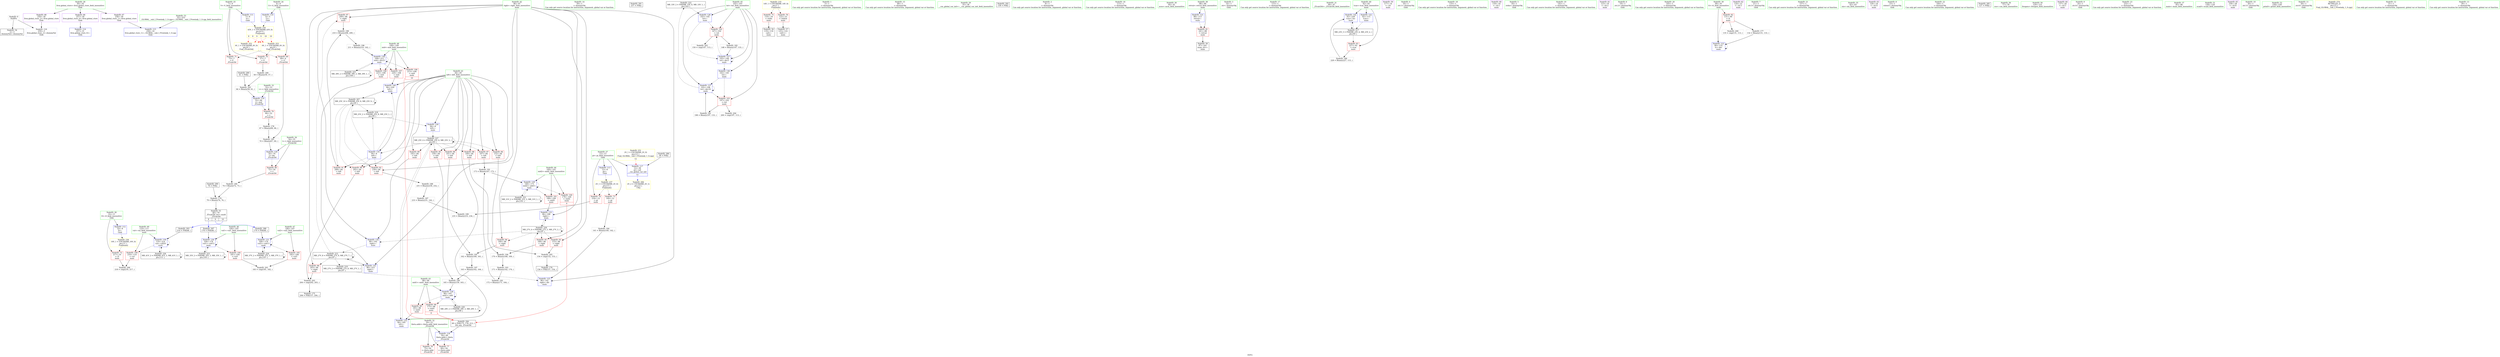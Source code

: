 digraph "SVFG" {
	label="SVFG";

	Node0x564058d00180 [shape=record,color=grey,label="{NodeID: 0\nNullPtr}"];
	Node0x564058d00180 -> Node0x564058d10260[style=solid];
	Node0x564058d00180 -> Node0x564058d146a0[style=solid];
	Node0x564058d18900 [shape=record,color=grey,label="{NodeID: 180\n74 = Binary(72, 73, )\n}"];
	Node0x564058d18900 -> Node0x564058d18780[style=solid];
	Node0x564058d0ed70 [shape=record,color=red,label="{NodeID: 97\n209\<--96\n\<--right\nmain\n}"];
	Node0x564058d0ed70 -> Node0x564058d12f00[style=solid];
	Node0x564058d0d190 [shape=record,color=green,label="{NodeID: 14\n59\<--1\n\<--dummyObj\nCan only get source location for instruction, argument, global var or function.}"];
	Node0x564058d12900 [shape=record,color=grey,label="{NodeID: 194\n170 = Binary(168, 169, )\n}"];
	Node0x564058d12900 -> Node0x564058d12780[style=solid];
	Node0x564058d0f900 [shape=record,color=blue,label="{NodeID: 111\n7\<--8\nV\<--\nGlob }"];
	Node0x564058d0f900 -> Node0x564058d2cd90[style=dashed];
	Node0x564058d0db70 [shape=record,color=green,label="{NodeID: 28\n30\<--34\nllvm.global_ctors\<--llvm.global_ctors_field_insensitive\nGlob }"];
	Node0x564058d0db70 -> Node0x564058d10c50[style=solid];
	Node0x564058d0db70 -> Node0x564058d10d50[style=solid];
	Node0x564058d0db70 -> Node0x564058d10e50[style=solid];
	Node0x564058d3c240 [shape=record,color=black,label="{NodeID: 291\n237 = PHI()\n}"];
	Node0x564058d14e20 [shape=record,color=blue,label="{NodeID: 125\n96\<--141\nright\<--div\nmain\n}"];
	Node0x564058d14e20 -> Node0x564058d29320[style=dashed];
	Node0x564058d0e7c0 [shape=record,color=green,label="{NodeID: 42\n96\<--97\nright\<--right_field_insensitive\nmain\n}"];
	Node0x564058d0e7c0 -> Node0x564058d122d0[style=solid];
	Node0x564058d0e7c0 -> Node0x564058d123a0[style=solid];
	Node0x564058d0e7c0 -> Node0x564058d12470[style=solid];
	Node0x564058d0e7c0 -> Node0x564058d0eca0[style=solid];
	Node0x564058d0e7c0 -> Node0x564058d0ed70[style=solid];
	Node0x564058d0e7c0 -> Node0x564058d14e20[style=solid];
	Node0x564058d0e7c0 -> Node0x564058d154a0[style=solid];
	Node0x564058d0e7c0 -> Node0x564058d15570[style=solid];
	Node0x564058d0e7c0 -> Node0x564058d15b20[style=solid];
	Node0x564058d27520 [shape=record,color=black,label="{NodeID: 222\nMR_33V_2 = PHI(MR_33V_8, MR_33V_1, )\npts\{103 \}\n}"];
	Node0x564058d27520 -> Node0x564058d14ef0[style=dashed];
	Node0x564058d15980 [shape=record,color=blue,label="{NodeID: 139\n110\<--214\nval\<--call24\nmain\n}"];
	Node0x564058d15980 -> Node0x564058d0f730[style=dashed];
	Node0x564058d15980 -> Node0x564058d15980[style=dashed];
	Node0x564058d15980 -> Node0x564058d28920[style=dashed];
	Node0x564058d10430 [shape=record,color=black,label="{NodeID: 56\n119\<--116\ncall\<--\nmain\n}"];
	Node0x564058d2c150 [shape=record,color=yellow,style=double,label="{NodeID: 236\n16V_1 = ENCHI(MR_16V_0)\npts\{11 \}\nFun[main]}"];
	Node0x564058d2c150 -> Node0x564058d111c0[style=dashed];
	Node0x564058d11020 [shape=record,color=red,label="{NodeID: 70\n57\<--7\n\<--V\n_Z5calcDd\n}"];
	Node0x564058d11020 -> Node0x564058d19680[style=solid];
	Node0x564058d2cd90 [shape=record,color=yellow,style=double,label="{NodeID: 250\n43V_1 = ENCHI(MR_43V_0)\npts\{6 9 \}\nFun[main]|{<s0>8|<s1>8|<s2>9|<s3>9|<s4>10|<s5>10}}"];
	Node0x564058d2cd90:s0 -> Node0x564058d2cf80[style=dashed,color=red];
	Node0x564058d2cd90:s1 -> Node0x564058d2d090[style=dashed,color=red];
	Node0x564058d2cd90:s2 -> Node0x564058d2cf80[style=dashed,color=red];
	Node0x564058d2cd90:s3 -> Node0x564058d2d090[style=dashed,color=red];
	Node0x564058d2cd90:s4 -> Node0x564058d2cf80[style=dashed,color=red];
	Node0x564058d2cd90:s5 -> Node0x564058d2d090[style=dashed,color=red];
	Node0x564058d11b80 [shape=record,color=red,label="{NodeID: 84\n152\<--94\n\<--left\nmain\n}"];
	Node0x564058d11b80 -> Node0x564058d1be90[style=solid];
	Node0x564058cfeef0 [shape=record,color=green,label="{NodeID: 1\n5\<--1\n\<--dummyObj\nCan only get source location for instruction, argument, global var or function.}"];
	Node0x564058d18a80 [shape=record,color=grey,label="{NodeID: 181\n198 = Binary(197, 133, )\n}"];
	Node0x564058d18a80 -> Node0x564058d157e0[style=solid];
	Node0x564058d0ee40 [shape=record,color=red,label="{NodeID: 98\n175\<--98\n\<--mid1\nmain\n|{<s0>8}}"];
	Node0x564058d0ee40:s0 -> Node0x564058d3c5e0[style=solid,color=red];
	Node0x564058d0d220 [shape=record,color=green,label="{NodeID: 15\n68\<--1\n\<--dummyObj\nCan only get source location for instruction, argument, global var or function.}"];
	Node0x564058d12a80 [shape=record,color=grey,label="{NodeID: 195\n162 = Binary(160, 161, )\n}"];
	Node0x564058d12a80 -> Node0x564058d12d80[style=solid];
	Node0x564058d0fa00 [shape=record,color=blue,label="{NodeID: 112\n10\<--8\nD\<--\nGlob }"];
	Node0x564058d0fa00 -> Node0x564058d2c150[style=dashed];
	Node0x564058d0dc40 [shape=record,color=green,label="{NodeID: 29\n35\<--36\n__cxx_global_var_init\<--__cxx_global_var_init_field_insensitive\n}"];
	Node0x564058d3c310 [shape=record,color=black,label="{NodeID: 292\n138 = PHI()\n}"];
	Node0x564058d14ef0 [shape=record,color=blue,label="{NodeID: 126\n102\<--145\ntot\<--\nmain\n}"];
	Node0x564058d14ef0 -> Node0x564058d0f180[style=dashed];
	Node0x564058d14ef0 -> Node0x564058d14fc0[style=dashed];
	Node0x564058d0e890 [shape=record,color=green,label="{NodeID: 43\n98\<--99\nmid1\<--mid1_field_insensitive\nmain\n}"];
	Node0x564058d0e890 -> Node0x564058d0ee40[style=solid];
	Node0x564058d0e890 -> Node0x564058d0ef10[style=solid];
	Node0x564058d0e890 -> Node0x564058d15090[style=solid];
	Node0x564058d27a20 [shape=record,color=black,label="{NodeID: 223\nMR_35V_2 = PHI(MR_35V_3, MR_35V_1, )\npts\{105 \}\n}"];
	Node0x564058d27a20 -> Node0x564058d15230[style=dashed];
	Node0x564058d27a20 -> Node0x564058d27a20[style=dashed];
	Node0x564058d15a50 [shape=record,color=blue,label="{NodeID: 140\n94\<--220\nleft\<--\nmain\n}"];
	Node0x564058d15a50 -> Node0x564058d22a20[style=dashed];
	Node0x564058d10500 [shape=record,color=black,label="{NodeID: 57\n125\<--122\ncall1\<--\nmain\n}"];
	Node0x564058d2c230 [shape=record,color=yellow,style=double,label="{NodeID: 237\n2V_1 = ENCHI(MR_2V_0)\npts\{13 \}\nFun[main]}"];
	Node0x564058d2c230 -> Node0x564058d11290[style=dashed];
	Node0x564058d2c230 -> Node0x564058d11360[style=dashed];
	Node0x564058d110f0 [shape=record,color=red,label="{NodeID: 71\n73\<--7\n\<--V\n_Z5calcDd\n}"];
	Node0x564058d110f0 -> Node0x564058d18900[style=solid];
	Node0x564058d2ce70 [shape=record,color=yellow,style=double,label="{NodeID: 251\n2V_1 = ENCHI(MR_2V_0)\npts\{13 \}\nFun[_GLOBAL__sub_I_Prowindy_1_0.cpp]|{<s0>12}}"];
	Node0x564058d2ce70:s0 -> Node0x564058d147a0[style=dashed,color=red];
	Node0x564058d11c50 [shape=record,color=red,label="{NodeID: 85\n159\<--94\n\<--left\nmain\n}"];
	Node0x564058d11c50 -> Node0x564058d19800[style=solid];
	Node0x564058cff900 [shape=record,color=green,label="{NodeID: 2\n8\<--1\n\<--dummyObj\nCan only get source location for instruction, argument, global var or function.}"];
	Node0x564058d18c00 [shape=record,color=grey,label="{NodeID: 182\n148 = Binary(147, 133, )\n}"];
	Node0x564058d18c00 -> Node0x564058d14fc0[style=solid];
	Node0x564058d0ef10 [shape=record,color=red,label="{NodeID: 99\n185\<--98\n\<--mid1\nmain\n}"];
	Node0x564058d0ef10 -> Node0x564058d153d0[style=solid];
	Node0x564058d0d2b0 [shape=record,color=green,label="{NodeID: 16\n113\<--1\n\<--dummyObj\nCan only get source location for instruction, argument, global var or function.}"];
	Node0x564058d12c00 [shape=record,color=grey,label="{NodeID: 196\n211 = Binary(210, 142, )\n}"];
	Node0x564058d12c00 -> Node0x564058d158b0[style=solid];
	Node0x564058d0fb00 [shape=record,color=blue,label="{NodeID: 113\n12\<--8\npi\<--\nGlob }"];
	Node0x564058d0fb00 -> Node0x564058d2c230[style=dashed];
	Node0x564058d0dd10 [shape=record,color=green,label="{NodeID: 30\n40\<--41\nacos\<--acos_field_insensitive\n}"];
	Node0x564058d3c3e0 [shape=record,color=black,label="{NodeID: 293\n214 = PHI(48, )\n}"];
	Node0x564058d3c3e0 -> Node0x564058d15980[style=solid];
	Node0x564058d14fc0 [shape=record,color=blue,label="{NodeID: 127\n102\<--148\ntot\<--dec5\nmain\n}"];
	Node0x564058d14fc0 -> Node0x564058d0f180[style=dashed];
	Node0x564058d14fc0 -> Node0x564058d14fc0[style=dashed];
	Node0x564058d14fc0 -> Node0x564058d15710[style=dashed];
	Node0x564058d0e960 [shape=record,color=green,label="{NodeID: 44\n100\<--101\nmid2\<--mid2_field_insensitive\nmain\n}"];
	Node0x564058d0e960 -> Node0x564058d0efe0[style=solid];
	Node0x564058d0e960 -> Node0x564058d0f0b0[style=solid];
	Node0x564058d0e960 -> Node0x564058d15160[style=solid];
	Node0x564058d27f20 [shape=record,color=black,label="{NodeID: 224\nMR_37V_2 = PHI(MR_37V_3, MR_37V_1, )\npts\{107 \}\n}"];
	Node0x564058d27f20 -> Node0x564058d15300[style=dashed];
	Node0x564058d27f20 -> Node0x564058d27f20[style=dashed];
	Node0x564058d15b20 [shape=record,color=blue,label="{NodeID: 141\n96\<--223\nright\<--\nmain\n}"];
	Node0x564058d15b20 -> Node0x564058d24320[style=dashed];
	Node0x564058d105d0 [shape=record,color=black,label="{NodeID: 58\n87\<--241\nmain_ret\<--\nmain\n}"];
	Node0x564058d111c0 [shape=record,color=red,label="{NodeID: 72\n217\<--10\n\<--D\nmain\n}"];
	Node0x564058d111c0 -> Node0x564058d1c010[style=solid];
	Node0x564058d2cf80 [shape=record,color=yellow,style=double,label="{NodeID: 252\n4V_1 = ENCHI(MR_4V_0)\npts\{6 \}\nFun[_Z5calcDd]}"];
	Node0x564058d2cf80 -> Node0x564058d10f50[style=dashed];
	Node0x564058d11d20 [shape=record,color=red,label="{NodeID: 86\n161\<--94\n\<--left\nmain\n}"];
	Node0x564058d11d20 -> Node0x564058d12a80[style=solid];
	Node0x564058cff990 [shape=record,color=green,label="{NodeID: 3\n14\<--1\n.str\<--dummyObj\nGlob }"];
	Node0x564058d18d80 [shape=record,color=grey,label="{NodeID: 183\n64 = Binary(58, 61, )\n}"];
	Node0x564058d18d80 -> Node0x564058d14940[style=solid];
	Node0x564058d0efe0 [shape=record,color=red,label="{NodeID: 100\n178\<--100\n\<--mid2\nmain\n|{<s0>9}}"];
	Node0x564058d0efe0:s0 -> Node0x564058d3c5e0[style=solid,color=red];
	Node0x564058d0d340 [shape=record,color=green,label="{NodeID: 17\n115\<--1\n\<--dummyObj\nCan only get source location for instruction, argument, global var or function.}"];
	Node0x564058d12d80 [shape=record,color=grey,label="{NodeID: 197\n163 = Binary(162, 164, )\n}"];
	Node0x564058d12d80 -> Node0x564058d19800[style=solid];
	Node0x564058d0fc00 [shape=record,color=blue,label="{NodeID: 114\n257\<--31\nllvm.global_ctors_0\<--\nGlob }"];
	Node0x564058d0de10 [shape=record,color=green,label="{NodeID: 31\n46\<--47\n_Z5calcDd\<--_Z5calcDd_field_insensitive\n}"];
	Node0x564058d3c5e0 [shape=record,color=black,label="{NodeID: 294\n49 = PHI(175, 178, 213, )\n0th arg _Z5calcDd }"];
	Node0x564058d3c5e0 -> Node0x564058d14870[style=solid];
	Node0x564058d15090 [shape=record,color=blue,label="{NodeID: 128\n98\<--165\nmid1\<--add\nmain\n}"];
	Node0x564058d15090 -> Node0x564058d0ee40[style=dashed];
	Node0x564058d15090 -> Node0x564058d0ef10[style=dashed];
	Node0x564058d15090 -> Node0x564058d15090[style=dashed];
	Node0x564058d15090 -> Node0x564058d26b20[style=dashed];
	Node0x564058d0ea30 [shape=record,color=green,label="{NodeID: 45\n102\<--103\ntot\<--tot_field_insensitive\nmain\n}"];
	Node0x564058d0ea30 -> Node0x564058d0f180[style=solid];
	Node0x564058d0ea30 -> Node0x564058d0f250[style=solid];
	Node0x564058d0ea30 -> Node0x564058d14ef0[style=solid];
	Node0x564058d0ea30 -> Node0x564058d14fc0[style=solid];
	Node0x564058d0ea30 -> Node0x564058d15710[style=solid];
	Node0x564058d0ea30 -> Node0x564058d157e0[style=solid];
	Node0x564058d28420 [shape=record,color=black,label="{NodeID: 225\nMR_39V_2 = PHI(MR_39V_3, MR_39V_1, )\npts\{109 \}\n}"];
	Node0x564058d28420 -> Node0x564058d158b0[style=dashed];
	Node0x564058d28420 -> Node0x564058d28420[style=dashed];
	Node0x564058d15bf0 [shape=record,color=blue,label="{NodeID: 142\n92\<--228\ntcas\<--inc\nmain\n}"];
	Node0x564058d15bf0 -> Node0x564058d25c20[style=dashed];
	Node0x564058d106a0 [shape=record,color=purple,label="{NodeID: 59\n117\<--14\n\<--.str\nmain\n}"];
	Node0x564058d11290 [shape=record,color=red,label="{NodeID: 73\n140\<--12\n\<--pi\nmain\n}"];
	Node0x564058d11290 -> Node0x564058d18f00[style=solid];
	Node0x564058d2d090 [shape=record,color=yellow,style=double,label="{NodeID: 253\n6V_1 = ENCHI(MR_6V_0)\npts\{9 \}\nFun[_Z5calcDd]}"];
	Node0x564058d2d090 -> Node0x564058d11020[style=dashed];
	Node0x564058d2d090 -> Node0x564058d110f0[style=dashed];
	Node0x564058d11df0 [shape=record,color=red,label="{NodeID: 87\n167\<--94\n\<--left\nmain\n}"];
	Node0x564058d11df0 -> Node0x564058d19980[style=solid];
	Node0x564058d0ca80 [shape=record,color=green,label="{NodeID: 4\n16\<--1\n.str.1\<--dummyObj\nGlob }"];
	Node0x564058d18f00 [shape=record,color=grey,label="{NodeID: 184\n141 = Binary(140, 142, )\n}"];
	Node0x564058d18f00 -> Node0x564058d14e20[style=solid];
	Node0x564058d0f0b0 [shape=record,color=red,label="{NodeID: 101\n188\<--100\n\<--mid2\nmain\n}"];
	Node0x564058d0f0b0 -> Node0x564058d154a0[style=solid];
	Node0x564058d0d3d0 [shape=record,color=green,label="{NodeID: 18\n133\<--1\n\<--dummyObj\nCan only get source location for instruction, argument, global var or function.}"];
	Node0x564058d12f00 [shape=record,color=grey,label="{NodeID: 198\n210 = Binary(208, 209, )\n}"];
	Node0x564058d12f00 -> Node0x564058d12c00[style=solid];
	Node0x564058d145a0 [shape=record,color=blue,label="{NodeID: 115\n258\<--32\nllvm.global_ctors_1\<--_GLOBAL__sub_I_Prowindy_1_0.cpp\nGlob }"];
	Node0x564058d0df10 [shape=record,color=green,label="{NodeID: 32\n50\<--51\ntheta.addr\<--theta.addr_field_insensitive\n_Z5calcDd\n}"];
	Node0x564058d0df10 -> Node0x564058d115d0[style=solid];
	Node0x564058d0df10 -> Node0x564058d116a0[style=solid];
	Node0x564058d0df10 -> Node0x564058d14870[style=solid];
	Node0x564058d24320 [shape=record,color=black,label="{NodeID: 212\nMR_27V_8 = PHI(MR_27V_9, MR_27V_7, )\npts\{97 \}\n}"];
	Node0x564058d24320 -> Node0x564058d0eca0[style=dashed];
	Node0x564058d24320 -> Node0x564058d0ed70[style=dashed];
	Node0x564058d24320 -> Node0x564058d15b20[style=dashed];
	Node0x564058d24320 -> Node0x564058d24320[style=dashed];
	Node0x564058d24320 -> Node0x564058d26620[style=dashed];
	Node0x564058d15160 [shape=record,color=blue,label="{NodeID: 129\n100\<--173\nmid2\<--add11\nmain\n}"];
	Node0x564058d15160 -> Node0x564058d0efe0[style=dashed];
	Node0x564058d15160 -> Node0x564058d0f0b0[style=dashed];
	Node0x564058d15160 -> Node0x564058d15160[style=dashed];
	Node0x564058d15160 -> Node0x564058d27020[style=dashed];
	Node0x564058d0eb00 [shape=record,color=green,label="{NodeID: 46\n104\<--105\nval1\<--val1_field_insensitive\nmain\n}"];
	Node0x564058d0eb00 -> Node0x564058d0f320[style=solid];
	Node0x564058d0eb00 -> Node0x564058d15230[style=solid];
	Node0x564058d28920 [shape=record,color=black,label="{NodeID: 226\nMR_41V_2 = PHI(MR_41V_3, MR_41V_1, )\npts\{111 \}\n}"];
	Node0x564058d28920 -> Node0x564058d15980[style=dashed];
	Node0x564058d28920 -> Node0x564058d28920[style=dashed];
	Node0x564058d10770 [shape=record,color=purple,label="{NodeID: 60\n118\<--16\n\<--.str.1\nmain\n}"];
	Node0x564058d11360 [shape=record,color=red,label="{NodeID: 74\n234\<--12\n\<--pi\nmain\n}"];
	Node0x564058d11360 -> Node0x564058d13080[style=solid];
	Node0x564058d11ec0 [shape=record,color=red,label="{NodeID: 88\n169\<--94\n\<--left\nmain\n}"];
	Node0x564058d11ec0 -> Node0x564058d12900[style=solid];
	Node0x564058d0cb10 [shape=record,color=green,label="{NodeID: 5\n18\<--1\nstdin\<--dummyObj\nGlob }"];
	Node0x564058d19080 [shape=record,color=grey,label="{NodeID: 185\n70 = Binary(67, 69, )\n}"];
	Node0x564058d19080 -> Node0x564058d14a10[style=solid];
	Node0x564058d0f180 [shape=record,color=red,label="{NodeID: 102\n147\<--102\n\<--tot\nmain\n}"];
	Node0x564058d0f180 -> Node0x564058d18c00[style=solid];
	Node0x564058d0f180 -> Node0x564058d1ba50[style=solid];
	Node0x564058d0d460 [shape=record,color=green,label="{NodeID: 19\n142\<--1\n\<--dummyObj\nCan only get source location for instruction, argument, global var or function.}"];
	Node0x564058d13080 [shape=record,color=grey,label="{NodeID: 199\n235 = Binary(233, 234, )\n}"];
	Node0x564058d146a0 [shape=record,color=blue, style = dotted,label="{NodeID: 116\n259\<--3\nllvm.global_ctors_2\<--dummyVal\nGlob }"];
	Node0x564058d0dfe0 [shape=record,color=green,label="{NodeID: 33\n52\<--53\nv\<--v_field_insensitive\n_Z5calcDd\n}"];
	Node0x564058d0dfe0 -> Node0x564058d11770[style=solid];
	Node0x564058d0dfe0 -> Node0x564058d14940[style=solid];
	Node0x564058d15230 [shape=record,color=blue,label="{NodeID: 130\n104\<--176\nval1\<--call12\nmain\n}"];
	Node0x564058d15230 -> Node0x564058d0f320[style=dashed];
	Node0x564058d15230 -> Node0x564058d15230[style=dashed];
	Node0x564058d15230 -> Node0x564058d27a20[style=dashed];
	Node0x564058d0ebd0 [shape=record,color=green,label="{NodeID: 47\n106\<--107\nval2\<--val2_field_insensitive\nmain\n}"];
	Node0x564058d0ebd0 -> Node0x564058d0f3f0[style=solid];
	Node0x564058d0ebd0 -> Node0x564058d15300[style=solid];
	Node0x564058d28e20 [shape=record,color=black,label="{NodeID: 227\nMR_25V_4 = PHI(MR_25V_6, MR_25V_3, )\npts\{95 \}\n}"];
	Node0x564058d28e20 -> Node0x564058d11b80[style=dashed];
	Node0x564058d28e20 -> Node0x564058d11c50[style=dashed];
	Node0x564058d28e20 -> Node0x564058d11d20[style=dashed];
	Node0x564058d28e20 -> Node0x564058d11df0[style=dashed];
	Node0x564058d28e20 -> Node0x564058d11ec0[style=dashed];
	Node0x564058d28e20 -> Node0x564058d11f90[style=dashed];
	Node0x564058d28e20 -> Node0x564058d153d0[style=dashed];
	Node0x564058d28e20 -> Node0x564058d15640[style=dashed];
	Node0x564058d28e20 -> Node0x564058d28e20[style=dashed];
	Node0x564058d10840 [shape=record,color=purple,label="{NodeID: 61\n123\<--19\n\<--.str.2\nmain\n}"];
	Node0x564058d11430 [shape=record,color=red,label="{NodeID: 75\n116\<--18\n\<--stdin\nmain\n}"];
	Node0x564058d11430 -> Node0x564058d10430[style=solid];
	Node0x564058d11f90 [shape=record,color=red,label="{NodeID: 89\n192\<--94\n\<--left\nmain\n}"];
	Node0x564058d11f90 -> Node0x564058d15570[style=solid];
	Node0x564058d0cba0 [shape=record,color=green,label="{NodeID: 6\n19\<--1\n.str.2\<--dummyObj\nGlob }"];
	Node0x564058d19200 [shape=record,color=grey,label="{NodeID: 186\n228 = Binary(227, 115, )\n}"];
	Node0x564058d19200 -> Node0x564058d15bf0[style=solid];
	Node0x564058d0f250 [shape=record,color=red,label="{NodeID: 103\n197\<--102\n\<--tot\nmain\n}"];
	Node0x564058d0f250 -> Node0x564058d18a80[style=solid];
	Node0x564058d0f250 -> Node0x564058d1bd10[style=solid];
	Node0x564058d0d4f0 [shape=record,color=green,label="{NodeID: 20\n145\<--1\n\<--dummyObj\nCan only get source location for instruction, argument, global var or function.}"];
	Node0x564058d13200 [shape=record,color=grey,label="{NodeID: 200\n135 = cmp(131, 113, )\n}"];
	Node0x564058d147a0 [shape=record,color=blue,label="{NodeID: 117\n12\<--38\npi\<--call\n__cxx_global_var_init\n|{<s0>12}}"];
	Node0x564058d147a0:s0 -> Node0x564058d2f860[style=dashed,color=blue];
	Node0x564058d0e0b0 [shape=record,color=green,label="{NodeID: 34\n54\<--55\nt\<--t_field_insensitive\n_Z5calcDd\n}"];
	Node0x564058d0e0b0 -> Node0x564058d11840[style=solid];
	Node0x564058d0e0b0 -> Node0x564058d14a10[style=solid];
	Node0x564058d15300 [shape=record,color=blue,label="{NodeID: 131\n106\<--179\nval2\<--call13\nmain\n}"];
	Node0x564058d15300 -> Node0x564058d0f3f0[style=dashed];
	Node0x564058d15300 -> Node0x564058d15300[style=dashed];
	Node0x564058d15300 -> Node0x564058d27f20[style=dashed];
	Node0x564058d0fcc0 [shape=record,color=green,label="{NodeID: 48\n108\<--109\nmid\<--mid_field_insensitive\nmain\n}"];
	Node0x564058d0fcc0 -> Node0x564058d0f4c0[style=solid];
	Node0x564058d0fcc0 -> Node0x564058d0f590[style=solid];
	Node0x564058d0fcc0 -> Node0x564058d0f660[style=solid];
	Node0x564058d0fcc0 -> Node0x564058d158b0[style=solid];
	Node0x564058d29320 [shape=record,color=black,label="{NodeID: 228\nMR_27V_4 = PHI(MR_27V_5, MR_27V_3, )\npts\{97 \}\n}"];
	Node0x564058d29320 -> Node0x564058d122d0[style=dashed];
	Node0x564058d29320 -> Node0x564058d123a0[style=dashed];
	Node0x564058d29320 -> Node0x564058d12470[style=dashed];
	Node0x564058d29320 -> Node0x564058d154a0[style=dashed];
	Node0x564058d29320 -> Node0x564058d15570[style=dashed];
	Node0x564058d29320 -> Node0x564058d29320[style=dashed];
	Node0x564058d10910 [shape=record,color=purple,label="{NodeID: 62\n124\<--21\n\<--.str.3\nmain\n}"];
	Node0x564058d11500 [shape=record,color=red,label="{NodeID: 76\n122\<--23\n\<--stdout\nmain\n}"];
	Node0x564058d11500 -> Node0x564058d10500[style=solid];
	Node0x564058d12060 [shape=record,color=red,label="{NodeID: 90\n202\<--94\n\<--left\nmain\n}"];
	Node0x564058d12060 -> Node0x564058d1bb90[style=solid];
	Node0x564058cff010 [shape=record,color=green,label="{NodeID: 7\n21\<--1\n.str.3\<--dummyObj\nGlob }"];
	Node0x564058d19380 [shape=record,color=grey,label="{NodeID: 187\n233 = Binary(231, 142, )\n}"];
	Node0x564058d19380 -> Node0x564058d13080[style=solid];
	Node0x564058d0f320 [shape=record,color=red,label="{NodeID: 104\n181\<--104\n\<--val1\nmain\n}"];
	Node0x564058d0f320 -> Node0x564058d13380[style=solid];
	Node0x564058d0d5c0 [shape=record,color=green,label="{NodeID: 21\n157\<--1\n\<--dummyObj\nCan only get source location for instruction, argument, global var or function.}"];
	Node0x564058d2f860 [shape=record,color=yellow,style=double,label="{NodeID: 284\n2V_2 = CSCHI(MR_2V_1)\npts\{13 \}\nCS[]}"];
	Node0x564058d13380 [shape=record,color=grey,label="{NodeID: 201\n183 = cmp(181, 182, )\n}"];
	Node0x564058d14870 [shape=record,color=blue,label="{NodeID: 118\n50\<--49\ntheta.addr\<--theta\n_Z5calcDd\n}"];
	Node0x564058d14870 -> Node0x564058d115d0[style=dashed];
	Node0x564058d14870 -> Node0x564058d116a0[style=dashed];
	Node0x564058d0e180 [shape=record,color=green,label="{NodeID: 35\n62\<--63\nsin\<--sin_field_insensitive\n}"];
	Node0x564058d153d0 [shape=record,color=blue,label="{NodeID: 132\n94\<--185\nleft\<--\nmain\n}"];
	Node0x564058d153d0 -> Node0x564058d28e20[style=dashed];
	Node0x564058d0fd90 [shape=record,color=green,label="{NodeID: 49\n110\<--111\nval\<--val_field_insensitive\nmain\n}"];
	Node0x564058d0fd90 -> Node0x564058d0f730[style=solid];
	Node0x564058d0fd90 -> Node0x564058d15980[style=solid];
	Node0x564058d109e0 [shape=record,color=purple,label="{NodeID: 63\n126\<--24\n\<--.str.4\nmain\n}"];
	Node0x564058d115d0 [shape=record,color=red,label="{NodeID: 77\n60\<--50\n\<--theta.addr\n_Z5calcDd\n}"];
	Node0x564058d12130 [shape=record,color=red,label="{NodeID: 91\n208\<--94\n\<--left\nmain\n}"];
	Node0x564058d12130 -> Node0x564058d12f00[style=solid];
	Node0x564058cff0a0 [shape=record,color=green,label="{NodeID: 8\n23\<--1\nstdout\<--dummyObj\nGlob }"];
	Node0x564058d19500 [shape=record,color=grey,label="{NodeID: 188\n231 = Binary(230, 232, )\n}"];
	Node0x564058d19500 -> Node0x564058d19380[style=solid];
	Node0x564058d0f3f0 [shape=record,color=red,label="{NodeID: 105\n182\<--106\n\<--val2\nmain\n}"];
	Node0x564058d0f3f0 -> Node0x564058d13380[style=solid];
	Node0x564058d0d690 [shape=record,color=green,label="{NodeID: 22\n164\<--1\n\<--dummyObj\nCan only get source location for instruction, argument, global var or function.}"];
	Node0x564058d3bbb0 [shape=record,color=black,label="{NodeID: 285\n127 = PHI()\n}"];
	Node0x564058d1ba50 [shape=record,color=grey,label="{NodeID: 202\n150 = cmp(147, 113, )\n}"];
	Node0x564058d14940 [shape=record,color=blue,label="{NodeID: 119\n52\<--64\nv\<--mul\n_Z5calcDd\n}"];
	Node0x564058d14940 -> Node0x564058d11770[style=dashed];
	Node0x564058d0e280 [shape=record,color=green,label="{NodeID: 36\n77\<--78\ncos\<--cos_field_insensitive\n}"];
	Node0x564058d154a0 [shape=record,color=blue,label="{NodeID: 133\n96\<--188\nright\<--\nmain\n}"];
	Node0x564058d154a0 -> Node0x564058d29320[style=dashed];
	Node0x564058d0fe60 [shape=record,color=green,label="{NodeID: 50\n120\<--121\nfreopen\<--freopen_field_insensitive\n}"];
	Node0x564058d10ab0 [shape=record,color=purple,label="{NodeID: 64\n137\<--26\n\<--.str.5\nmain\n}"];
	Node0x564058d116a0 [shape=record,color=red,label="{NodeID: 78\n75\<--50\n\<--theta.addr\n_Z5calcDd\n}"];
	Node0x564058ac0cf0 [shape=record,color=black,label="{NodeID: 175\n206 = PHI(157, 204, )\n}"];
	Node0x564058d12200 [shape=record,color=red,label="{NodeID: 92\n230\<--94\n\<--left\nmain\n}"];
	Node0x564058d12200 -> Node0x564058d19500[style=solid];
	Node0x564058cff130 [shape=record,color=green,label="{NodeID: 9\n24\<--1\n.str.4\<--dummyObj\nGlob }"];
	Node0x564058d19680 [shape=record,color=grey,label="{NodeID: 189\n58 = Binary(59, 57, )\n}"];
	Node0x564058d19680 -> Node0x564058d18d80[style=solid];
	Node0x564058d0f4c0 [shape=record,color=red,label="{NodeID: 106\n213\<--108\n\<--mid\nmain\n|{<s0>10}}"];
	Node0x564058d0f4c0:s0 -> Node0x564058d3c5e0[style=solid,color=red];
	Node0x564058d0d760 [shape=record,color=green,label="{NodeID: 23\n232\<--1\n\<--dummyObj\nCan only get source location for instruction, argument, global var or function.}"];
	Node0x564058d3bcb0 [shape=record,color=black,label="{NodeID: 286\n38 = PHI()\n}"];
	Node0x564058d3bcb0 -> Node0x564058d147a0[style=solid];
	Node0x564058d1bb90 [shape=record,color=grey,label="{NodeID: 203\n204 = cmp(202, 203, )\n}"];
	Node0x564058d1bb90 -> Node0x564058ac0cf0[style=solid];
	Node0x564058d14a10 [shape=record,color=blue,label="{NodeID: 120\n54\<--70\nt\<--div\n_Z5calcDd\n}"];
	Node0x564058d14a10 -> Node0x564058d11840[style=dashed];
	Node0x564058d0e380 [shape=record,color=green,label="{NodeID: 37\n85\<--86\nmain\<--main_field_insensitive\n}"];
	Node0x564058d25c20 [shape=record,color=black,label="{NodeID: 217\nMR_23V_3 = PHI(MR_23V_4, MR_23V_2, )\npts\{93 \}\n}"];
	Node0x564058d25c20 -> Node0x564058d11ab0[style=dashed];
	Node0x564058d25c20 -> Node0x564058d15bf0[style=dashed];
	Node0x564058d15570 [shape=record,color=blue,label="{NodeID: 134\n96\<--192\nright\<--\nmain\n}"];
	Node0x564058d15570 -> Node0x564058d24320[style=dashed];
	Node0x564058d0ff60 [shape=record,color=green,label="{NodeID: 51\n128\<--129\nscanf\<--scanf_field_insensitive\n}"];
	Node0x564058d10b80 [shape=record,color=purple,label="{NodeID: 65\n236\<--28\n\<--.str.6\nmain\n}"];
	Node0x564058d11770 [shape=record,color=red,label="{NodeID: 79\n66\<--52\n\<--v\n_Z5calcDd\n}"];
	Node0x564058d11770 -> Node0x564058d18600[style=solid];
	Node0x564058d17ee0 [shape=record,color=black,label="{NodeID: 176\n156 = PHI(157, 154, )\n}"];
	Node0x564058d122d0 [shape=record,color=red,label="{NodeID: 93\n153\<--96\n\<--right\nmain\n}"];
	Node0x564058d122d0 -> Node0x564058d1be90[style=solid];
	Node0x564058cff1c0 [shape=record,color=green,label="{NodeID: 10\n26\<--1\n.str.5\<--dummyObj\nGlob }"];
	Node0x564058d19800 [shape=record,color=grey,label="{NodeID: 190\n165 = Binary(159, 163, )\n}"];
	Node0x564058d19800 -> Node0x564058d15090[style=solid];
	Node0x564058d0f590 [shape=record,color=red,label="{NodeID: 107\n220\<--108\n\<--mid\nmain\n}"];
	Node0x564058d0f590 -> Node0x564058d15a50[style=solid];
	Node0x564058d0d830 [shape=record,color=green,label="{NodeID: 24\n4\<--6\nG\<--G_field_insensitive\nGlob }"];
	Node0x564058d0d830 -> Node0x564058d10f50[style=solid];
	Node0x564058d0d830 -> Node0x564058d0f800[style=solid];
	Node0x564058d3be10 [shape=record,color=black,label="{NodeID: 287\n176 = PHI(48, )\n}"];
	Node0x564058d3be10 -> Node0x564058d15230[style=solid];
	Node0x564058d1bd10 [shape=record,color=grey,label="{NodeID: 204\n200 = cmp(197, 113, )\n}"];
	Node0x564058d14ae0 [shape=record,color=blue,label="{NodeID: 121\n88\<--113\nretval\<--\nmain\n}"];
	Node0x564058d14ae0 -> Node0x564058d11910[style=dashed];
	Node0x564058d0e480 [shape=record,color=green,label="{NodeID: 38\n88\<--89\nretval\<--retval_field_insensitive\nmain\n}"];
	Node0x564058d0e480 -> Node0x564058d11910[style=solid];
	Node0x564058d0e480 -> Node0x564058d14ae0[style=solid];
	Node0x564058d26120 [shape=record,color=black,label="{NodeID: 218\nMR_25V_2 = PHI(MR_25V_8, MR_25V_1, )\npts\{95 \}\n}"];
	Node0x564058d26120 -> Node0x564058d14d50[style=dashed];
	Node0x564058d15640 [shape=record,color=blue,label="{NodeID: 135\n94\<--8\nleft\<--\nmain\n}"];
	Node0x564058d15640 -> Node0x564058d12060[style=dashed];
	Node0x564058d15640 -> Node0x564058d12130[style=dashed];
	Node0x564058d15640 -> Node0x564058d12200[style=dashed];
	Node0x564058d15640 -> Node0x564058d15a50[style=dashed];
	Node0x564058d15640 -> Node0x564058d22a20[style=dashed];
	Node0x564058d15640 -> Node0x564058d26120[style=dashed];
	Node0x564058d10060 [shape=record,color=green,label="{NodeID: 52\n238\<--239\nprintf\<--printf_field_insensitive\n}"];
	Node0x564058d10c50 [shape=record,color=purple,label="{NodeID: 66\n257\<--30\nllvm.global_ctors_0\<--llvm.global_ctors\nGlob }"];
	Node0x564058d10c50 -> Node0x564058d0fc00[style=solid];
	Node0x564058d11840 [shape=record,color=red,label="{NodeID: 80\n72\<--54\n\<--t\n_Z5calcDd\n}"];
	Node0x564058d11840 -> Node0x564058d18900[style=solid];
	Node0x564058d18480 [shape=record,color=grey,label="{NodeID: 177\n132 = Binary(131, 133, )\n}"];
	Node0x564058d18480 -> Node0x564058d14c80[style=solid];
	Node0x564058d123a0 [shape=record,color=red,label="{NodeID: 94\n160\<--96\n\<--right\nmain\n}"];
	Node0x564058d123a0 -> Node0x564058d12a80[style=solid];
	Node0x564058d0cfe0 [shape=record,color=green,label="{NodeID: 11\n28\<--1\n.str.6\<--dummyObj\nGlob }"];
	Node0x564058d2ed90 [shape=record,color=yellow,style=double,label="{NodeID: 274\nRETMU(2V_2)\npts\{13 \}\nFun[_GLOBAL__sub_I_Prowindy_1_0.cpp]}"];
	Node0x564058d19980 [shape=record,color=grey,label="{NodeID: 191\n173 = Binary(167, 172, )\n}"];
	Node0x564058d19980 -> Node0x564058d15160[style=solid];
	Node0x564058d0f660 [shape=record,color=red,label="{NodeID: 108\n223\<--108\n\<--mid\nmain\n}"];
	Node0x564058d0f660 -> Node0x564058d15b20[style=solid];
	Node0x564058d0d900 [shape=record,color=green,label="{NodeID: 25\n7\<--9\nV\<--V_field_insensitive\nGlob }"];
	Node0x564058d0d900 -> Node0x564058d11020[style=solid];
	Node0x564058d0d900 -> Node0x564058d110f0[style=solid];
	Node0x564058d0d900 -> Node0x564058d0f900[style=solid];
	Node0x564058d3bfa0 [shape=record,color=black,label="{NodeID: 288\n179 = PHI(48, )\n}"];
	Node0x564058d3bfa0 -> Node0x564058d15300[style=solid];
	Node0x564058d1be90 [shape=record,color=grey,label="{NodeID: 205\n154 = cmp(152, 153, )\n}"];
	Node0x564058d1be90 -> Node0x564058d17ee0[style=solid];
	Node0x564058d14bb0 [shape=record,color=blue,label="{NodeID: 122\n92\<--115\ntcas\<--\nmain\n}"];
	Node0x564058d14bb0 -> Node0x564058d25c20[style=dashed];
	Node0x564058d0e550 [shape=record,color=green,label="{NodeID: 39\n90\<--91\ntt\<--tt_field_insensitive\nmain\n}"];
	Node0x564058d0e550 -> Node0x564058d119e0[style=solid];
	Node0x564058d0e550 -> Node0x564058d14c80[style=solid];
	Node0x564058d26620 [shape=record,color=black,label="{NodeID: 219\nMR_27V_2 = PHI(MR_27V_8, MR_27V_1, )\npts\{97 \}\n}"];
	Node0x564058d26620 -> Node0x564058d14e20[style=dashed];
	Node0x564058d15710 [shape=record,color=blue,label="{NodeID: 136\n102\<--145\ntot\<--\nmain\n}"];
	Node0x564058d15710 -> Node0x564058d0f250[style=dashed];
	Node0x564058d15710 -> Node0x564058d157e0[style=dashed];
	Node0x564058d10160 [shape=record,color=green,label="{NodeID: 53\n32\<--253\n_GLOBAL__sub_I_Prowindy_1_0.cpp\<--_GLOBAL__sub_I_Prowindy_1_0.cpp_field_insensitive\n}"];
	Node0x564058d10160 -> Node0x564058d145a0[style=solid];
	Node0x564058d10d50 [shape=record,color=purple,label="{NodeID: 67\n258\<--30\nllvm.global_ctors_1\<--llvm.global_ctors\nGlob }"];
	Node0x564058d10d50 -> Node0x564058d145a0[style=solid];
	Node0x564058d11910 [shape=record,color=red,label="{NodeID: 81\n241\<--88\n\<--retval\nmain\n}"];
	Node0x564058d11910 -> Node0x564058d105d0[style=solid];
	Node0x564058d18600 [shape=record,color=grey,label="{NodeID: 178\n67 = Binary(68, 66, )\n}"];
	Node0x564058d18600 -> Node0x564058d19080[style=solid];
	Node0x564058d12470 [shape=record,color=red,label="{NodeID: 95\n168\<--96\n\<--right\nmain\n}"];
	Node0x564058d12470 -> Node0x564058d12900[style=solid];
	Node0x564058d0d070 [shape=record,color=green,label="{NodeID: 12\n31\<--1\n\<--dummyObj\nCan only get source location for instruction, argument, global var or function.}"];
	Node0x564058d12600 [shape=record,color=grey,label="{NodeID: 192\n172 = Binary(171, 164, )\n}"];
	Node0x564058d12600 -> Node0x564058d19980[style=solid];
	Node0x564058d0f730 [shape=record,color=red,label="{NodeID: 109\n216\<--110\n\<--val\nmain\n}"];
	Node0x564058d0f730 -> Node0x564058d1c010[style=solid];
	Node0x564058d0d9d0 [shape=record,color=green,label="{NodeID: 26\n10\<--11\nD\<--D_field_insensitive\nGlob }"];
	Node0x564058d0d9d0 -> Node0x564058d111c0[style=solid];
	Node0x564058d0d9d0 -> Node0x564058d0fa00[style=solid];
	Node0x564058d3c0a0 [shape=record,color=black,label="{NodeID: 289\n61 = PHI()\n}"];
	Node0x564058d3c0a0 -> Node0x564058d18d80[style=solid];
	Node0x564058d1c010 [shape=record,color=grey,label="{NodeID: 206\n218 = cmp(216, 217, )\n}"];
	Node0x564058d14c80 [shape=record,color=blue,label="{NodeID: 123\n90\<--132\ntt\<--dec\nmain\n}"];
	Node0x564058d14c80 -> Node0x564058d119e0[style=dashed];
	Node0x564058d14c80 -> Node0x564058d14c80[style=dashed];
	Node0x564058d0e620 [shape=record,color=green,label="{NodeID: 40\n92\<--93\ntcas\<--tcas_field_insensitive\nmain\n}"];
	Node0x564058d0e620 -> Node0x564058d11ab0[style=solid];
	Node0x564058d0e620 -> Node0x564058d14bb0[style=solid];
	Node0x564058d0e620 -> Node0x564058d15bf0[style=solid];
	Node0x564058d26b20 [shape=record,color=black,label="{NodeID: 220\nMR_29V_2 = PHI(MR_29V_3, MR_29V_1, )\npts\{99 \}\n}"];
	Node0x564058d26b20 -> Node0x564058d15090[style=dashed];
	Node0x564058d26b20 -> Node0x564058d26b20[style=dashed];
	Node0x564058d157e0 [shape=record,color=blue,label="{NodeID: 137\n102\<--198\ntot\<--dec16\nmain\n}"];
	Node0x564058d157e0 -> Node0x564058d0f250[style=dashed];
	Node0x564058d157e0 -> Node0x564058d157e0[style=dashed];
	Node0x564058d157e0 -> Node0x564058d27520[style=dashed];
	Node0x564058d10260 [shape=record,color=black,label="{NodeID: 54\n2\<--3\ndummyVal\<--dummyVal\n}"];
	Node0x564058d10e50 [shape=record,color=purple,label="{NodeID: 68\n259\<--30\nllvm.global_ctors_2\<--llvm.global_ctors\nGlob }"];
	Node0x564058d10e50 -> Node0x564058d146a0[style=solid];
	Node0x564058d119e0 [shape=record,color=red,label="{NodeID: 82\n131\<--90\n\<--tt\nmain\n}"];
	Node0x564058d119e0 -> Node0x564058d18480[style=solid];
	Node0x564058d119e0 -> Node0x564058d13200[style=solid];
	Node0x564058d18780 [shape=record,color=grey,label="{NodeID: 179\n79 = Binary(74, 76, )\n}"];
	Node0x564058d18780 -> Node0x564058d10360[style=solid];
	Node0x564058d0eca0 [shape=record,color=red,label="{NodeID: 96\n203\<--96\n\<--right\nmain\n}"];
	Node0x564058d0eca0 -> Node0x564058d1bb90[style=solid];
	Node0x564058d0d100 [shape=record,color=green,label="{NodeID: 13\n39\<--1\n\<--dummyObj\nCan only get source location for instruction, argument, global var or function.}"];
	Node0x564058d12780 [shape=record,color=grey,label="{NodeID: 193\n171 = Binary(142, 170, )\n}"];
	Node0x564058d12780 -> Node0x564058d12600[style=solid];
	Node0x564058d0f800 [shape=record,color=blue,label="{NodeID: 110\n4\<--5\nG\<--\nGlob }"];
	Node0x564058d0f800 -> Node0x564058d2cd90[style=dashed];
	Node0x564058d0daa0 [shape=record,color=green,label="{NodeID: 27\n12\<--13\npi\<--pi_field_insensitive\nGlob }"];
	Node0x564058d0daa0 -> Node0x564058d11290[style=solid];
	Node0x564058d0daa0 -> Node0x564058d11360[style=solid];
	Node0x564058d0daa0 -> Node0x564058d0fb00[style=solid];
	Node0x564058d0daa0 -> Node0x564058d147a0[style=solid];
	Node0x564058d3c170 [shape=record,color=black,label="{NodeID: 290\n76 = PHI()\n}"];
	Node0x564058d3c170 -> Node0x564058d18780[style=solid];
	Node0x564058d22a20 [shape=record,color=black,label="{NodeID: 207\nMR_25V_10 = PHI(MR_25V_8, MR_25V_9, )\npts\{95 \}\n}"];
	Node0x564058d22a20 -> Node0x564058d12060[style=dashed];
	Node0x564058d22a20 -> Node0x564058d12130[style=dashed];
	Node0x564058d22a20 -> Node0x564058d12200[style=dashed];
	Node0x564058d22a20 -> Node0x564058d15a50[style=dashed];
	Node0x564058d22a20 -> Node0x564058d22a20[style=dashed];
	Node0x564058d22a20 -> Node0x564058d26120[style=dashed];
	Node0x564058d14d50 [shape=record,color=blue,label="{NodeID: 124\n94\<--8\nleft\<--\nmain\n}"];
	Node0x564058d14d50 -> Node0x564058d28e20[style=dashed];
	Node0x564058d0e6f0 [shape=record,color=green,label="{NodeID: 41\n94\<--95\nleft\<--left_field_insensitive\nmain\n}"];
	Node0x564058d0e6f0 -> Node0x564058d11b80[style=solid];
	Node0x564058d0e6f0 -> Node0x564058d11c50[style=solid];
	Node0x564058d0e6f0 -> Node0x564058d11d20[style=solid];
	Node0x564058d0e6f0 -> Node0x564058d11df0[style=solid];
	Node0x564058d0e6f0 -> Node0x564058d11ec0[style=solid];
	Node0x564058d0e6f0 -> Node0x564058d11f90[style=solid];
	Node0x564058d0e6f0 -> Node0x564058d12060[style=solid];
	Node0x564058d0e6f0 -> Node0x564058d12130[style=solid];
	Node0x564058d0e6f0 -> Node0x564058d12200[style=solid];
	Node0x564058d0e6f0 -> Node0x564058d14d50[style=solid];
	Node0x564058d0e6f0 -> Node0x564058d153d0[style=solid];
	Node0x564058d0e6f0 -> Node0x564058d15640[style=solid];
	Node0x564058d0e6f0 -> Node0x564058d15a50[style=solid];
	Node0x564058d27020 [shape=record,color=black,label="{NodeID: 221\nMR_31V_2 = PHI(MR_31V_3, MR_31V_1, )\npts\{101 \}\n}"];
	Node0x564058d27020 -> Node0x564058d15160[style=dashed];
	Node0x564058d27020 -> Node0x564058d27020[style=dashed];
	Node0x564058d158b0 [shape=record,color=blue,label="{NodeID: 138\n108\<--211\nmid\<--div23\nmain\n}"];
	Node0x564058d158b0 -> Node0x564058d0f4c0[style=dashed];
	Node0x564058d158b0 -> Node0x564058d0f590[style=dashed];
	Node0x564058d158b0 -> Node0x564058d0f660[style=dashed];
	Node0x564058d158b0 -> Node0x564058d158b0[style=dashed];
	Node0x564058d158b0 -> Node0x564058d28420[style=dashed];
	Node0x564058d10360 [shape=record,color=black,label="{NodeID: 55\n48\<--79\n_Z5calcDd_ret\<--mul4\n_Z5calcDd\n|{<s0>8|<s1>9|<s2>10}}"];
	Node0x564058d10360:s0 -> Node0x564058d3be10[style=solid,color=blue];
	Node0x564058d10360:s1 -> Node0x564058d3bfa0[style=solid,color=blue];
	Node0x564058d10360:s2 -> Node0x564058d3c3e0[style=solid,color=blue];
	Node0x564058d2c040 [shape=record,color=yellow,style=double,label="{NodeID: 235\n14V_1 = ENCHI(MR_14V_0)\npts\{1 \}\nFun[main]}"];
	Node0x564058d2c040 -> Node0x564058d11430[style=dashed];
	Node0x564058d2c040 -> Node0x564058d11500[style=dashed];
	Node0x564058d10f50 [shape=record,color=red,label="{NodeID: 69\n69\<--4\n\<--G\n_Z5calcDd\n}"];
	Node0x564058d10f50 -> Node0x564058d19080[style=solid];
	Node0x564058d11ab0 [shape=record,color=red,label="{NodeID: 83\n227\<--92\n\<--tcas\nmain\n}"];
	Node0x564058d11ab0 -> Node0x564058d19200[style=solid];
}
